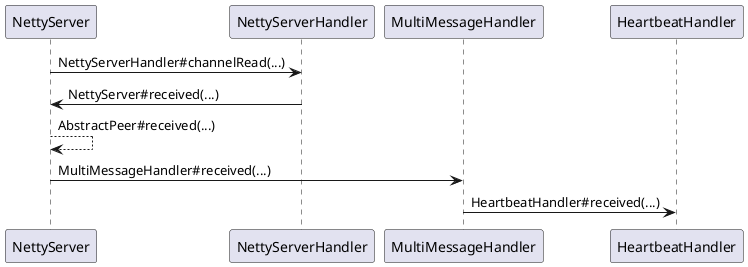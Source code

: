 @startuml
NettyServer -> NettyServerHandler: NettyServerHandler#channelRead(...)

NettyServerHandler -> NettyServer: NettyServer#received(...)

NettyServer --> NettyServer: AbstractPeer#received(...)

NettyServer -> MultiMessageHandler: MultiMessageHandler#received(...)

MultiMessageHandler -> HeartbeatHandler: HeartbeatHandler#received(...)

@enduml